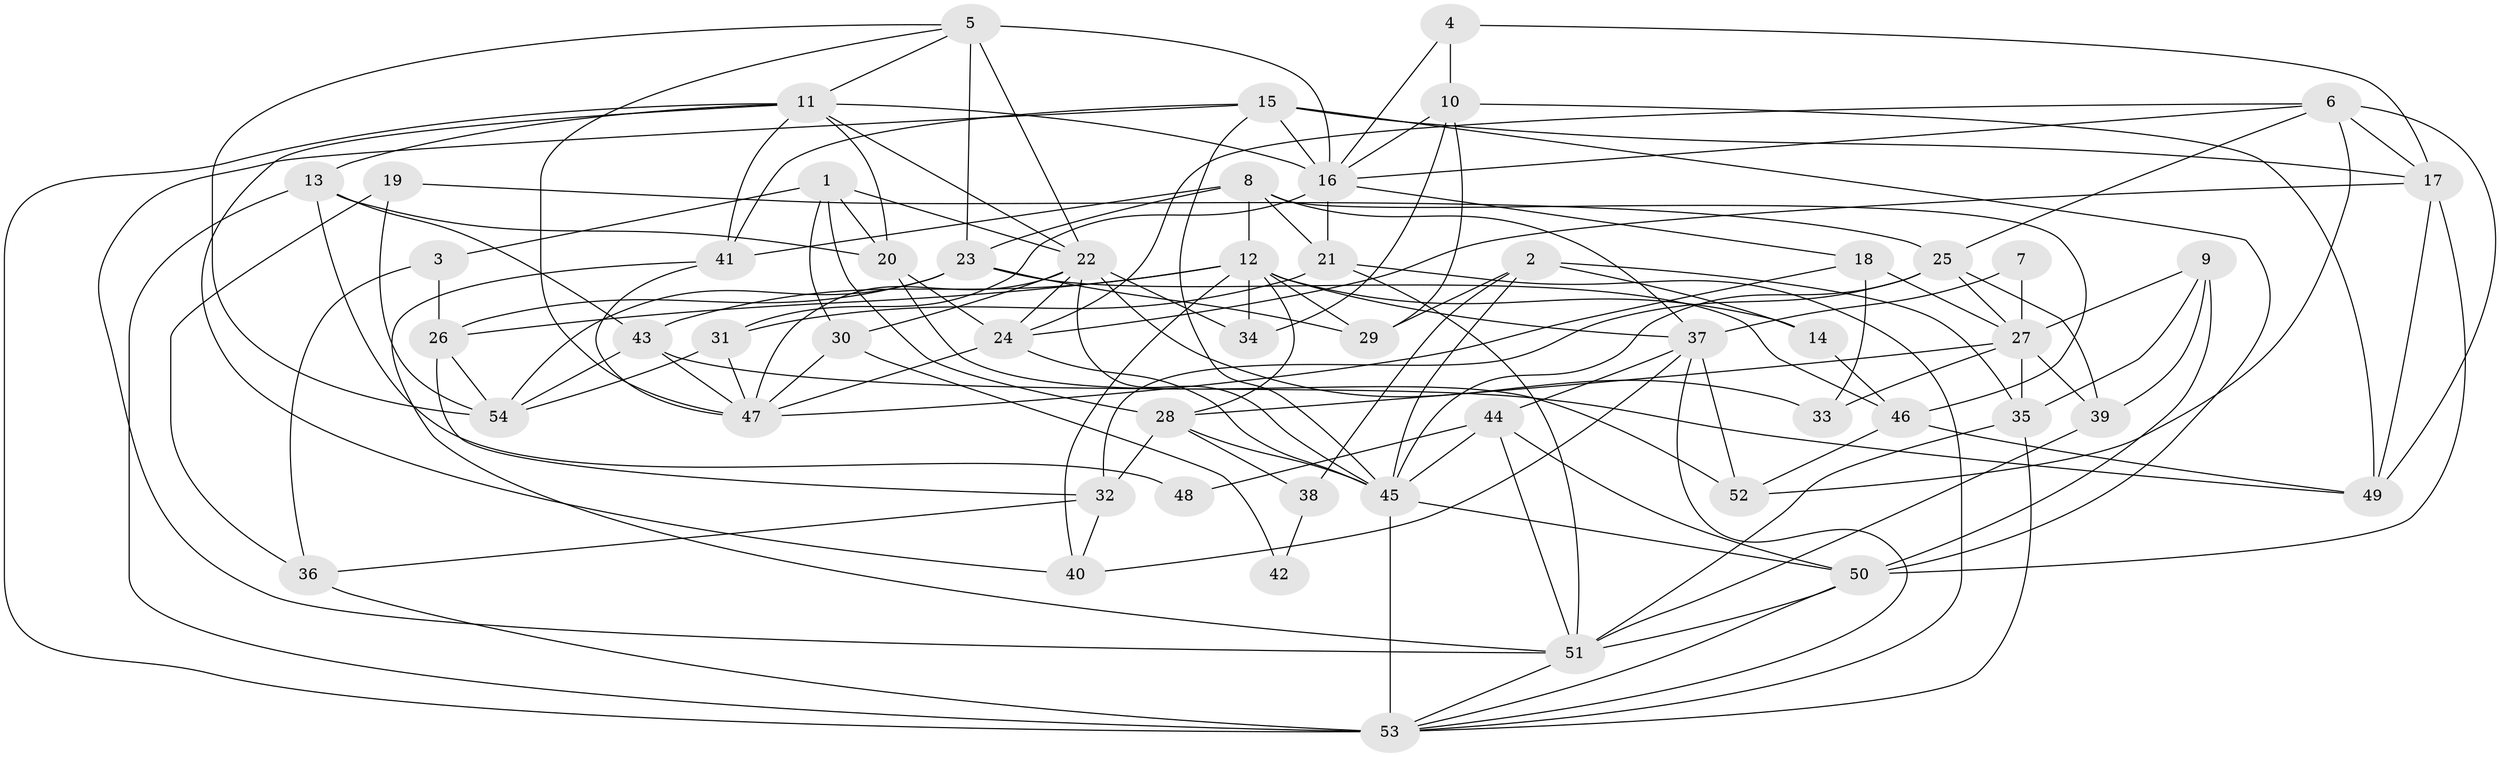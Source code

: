 // original degree distribution, {4: 0.34579439252336447, 3: 0.2523364485981308, 7: 0.028037383177570093, 5: 0.1308411214953271, 2: 0.11214953271028037, 6: 0.1308411214953271}
// Generated by graph-tools (version 1.1) at 2025/02/03/09/25 03:02:15]
// undirected, 54 vertices, 142 edges
graph export_dot {
graph [start="1"]
  node [color=gray90,style=filled];
  1;
  2;
  3;
  4;
  5;
  6;
  7;
  8;
  9;
  10;
  11;
  12;
  13;
  14;
  15;
  16;
  17;
  18;
  19;
  20;
  21;
  22;
  23;
  24;
  25;
  26;
  27;
  28;
  29;
  30;
  31;
  32;
  33;
  34;
  35;
  36;
  37;
  38;
  39;
  40;
  41;
  42;
  43;
  44;
  45;
  46;
  47;
  48;
  49;
  50;
  51;
  52;
  53;
  54;
  1 -- 3 [weight=1.0];
  1 -- 20 [weight=1.0];
  1 -- 22 [weight=1.0];
  1 -- 28 [weight=2.0];
  1 -- 30 [weight=1.0];
  2 -- 14 [weight=1.0];
  2 -- 29 [weight=1.0];
  2 -- 35 [weight=1.0];
  2 -- 38 [weight=2.0];
  2 -- 45 [weight=1.0];
  3 -- 26 [weight=1.0];
  3 -- 36 [weight=1.0];
  4 -- 10 [weight=1.0];
  4 -- 16 [weight=1.0];
  4 -- 17 [weight=1.0];
  5 -- 11 [weight=1.0];
  5 -- 16 [weight=2.0];
  5 -- 22 [weight=1.0];
  5 -- 23 [weight=1.0];
  5 -- 47 [weight=1.0];
  5 -- 54 [weight=1.0];
  6 -- 16 [weight=1.0];
  6 -- 17 [weight=1.0];
  6 -- 24 [weight=1.0];
  6 -- 25 [weight=1.0];
  6 -- 49 [weight=1.0];
  6 -- 52 [weight=1.0];
  7 -- 27 [weight=1.0];
  7 -- 37 [weight=1.0];
  8 -- 12 [weight=1.0];
  8 -- 21 [weight=1.0];
  8 -- 23 [weight=1.0];
  8 -- 37 [weight=1.0];
  8 -- 41 [weight=1.0];
  8 -- 46 [weight=1.0];
  9 -- 27 [weight=1.0];
  9 -- 35 [weight=1.0];
  9 -- 39 [weight=1.0];
  9 -- 50 [weight=2.0];
  10 -- 16 [weight=1.0];
  10 -- 29 [weight=1.0];
  10 -- 34 [weight=1.0];
  10 -- 49 [weight=1.0];
  11 -- 13 [weight=1.0];
  11 -- 16 [weight=1.0];
  11 -- 20 [weight=1.0];
  11 -- 22 [weight=1.0];
  11 -- 40 [weight=1.0];
  11 -- 41 [weight=1.0];
  11 -- 53 [weight=1.0];
  12 -- 14 [weight=1.0];
  12 -- 26 [weight=1.0];
  12 -- 28 [weight=1.0];
  12 -- 29 [weight=1.0];
  12 -- 34 [weight=2.0];
  12 -- 37 [weight=1.0];
  12 -- 40 [weight=1.0];
  12 -- 43 [weight=1.0];
  13 -- 20 [weight=1.0];
  13 -- 43 [weight=1.0];
  13 -- 48 [weight=1.0];
  13 -- 53 [weight=2.0];
  14 -- 46 [weight=1.0];
  15 -- 16 [weight=1.0];
  15 -- 17 [weight=2.0];
  15 -- 41 [weight=1.0];
  15 -- 45 [weight=1.0];
  15 -- 50 [weight=1.0];
  15 -- 51 [weight=1.0];
  16 -- 18 [weight=1.0];
  16 -- 21 [weight=1.0];
  16 -- 31 [weight=1.0];
  17 -- 24 [weight=1.0];
  17 -- 49 [weight=1.0];
  17 -- 50 [weight=1.0];
  18 -- 27 [weight=2.0];
  18 -- 33 [weight=1.0];
  18 -- 47 [weight=1.0];
  19 -- 25 [weight=1.0];
  19 -- 36 [weight=1.0];
  19 -- 54 [weight=1.0];
  20 -- 24 [weight=1.0];
  20 -- 52 [weight=1.0];
  21 -- 31 [weight=2.0];
  21 -- 51 [weight=1.0];
  21 -- 53 [weight=1.0];
  22 -- 24 [weight=1.0];
  22 -- 30 [weight=1.0];
  22 -- 33 [weight=1.0];
  22 -- 34 [weight=1.0];
  22 -- 45 [weight=1.0];
  22 -- 47 [weight=1.0];
  23 -- 26 [weight=1.0];
  23 -- 29 [weight=1.0];
  23 -- 46 [weight=1.0];
  23 -- 54 [weight=1.0];
  24 -- 45 [weight=1.0];
  24 -- 47 [weight=1.0];
  25 -- 27 [weight=1.0];
  25 -- 32 [weight=1.0];
  25 -- 39 [weight=1.0];
  25 -- 45 [weight=1.0];
  26 -- 32 [weight=1.0];
  26 -- 54 [weight=2.0];
  27 -- 28 [weight=1.0];
  27 -- 33 [weight=1.0];
  27 -- 35 [weight=1.0];
  27 -- 39 [weight=1.0];
  28 -- 32 [weight=1.0];
  28 -- 38 [weight=1.0];
  28 -- 45 [weight=1.0];
  30 -- 42 [weight=1.0];
  30 -- 47 [weight=1.0];
  31 -- 47 [weight=1.0];
  31 -- 54 [weight=1.0];
  32 -- 36 [weight=1.0];
  32 -- 40 [weight=1.0];
  35 -- 51 [weight=1.0];
  35 -- 53 [weight=1.0];
  36 -- 53 [weight=2.0];
  37 -- 40 [weight=1.0];
  37 -- 44 [weight=1.0];
  37 -- 52 [weight=1.0];
  37 -- 53 [weight=1.0];
  38 -- 42 [weight=1.0];
  39 -- 51 [weight=1.0];
  41 -- 47 [weight=1.0];
  41 -- 51 [weight=1.0];
  43 -- 47 [weight=1.0];
  43 -- 49 [weight=1.0];
  43 -- 54 [weight=1.0];
  44 -- 45 [weight=1.0];
  44 -- 48 [weight=1.0];
  44 -- 50 [weight=1.0];
  44 -- 51 [weight=1.0];
  45 -- 50 [weight=1.0];
  45 -- 53 [weight=1.0];
  46 -- 49 [weight=1.0];
  46 -- 52 [weight=1.0];
  50 -- 51 [weight=1.0];
  50 -- 53 [weight=1.0];
  51 -- 53 [weight=1.0];
}
